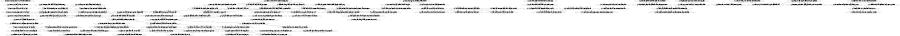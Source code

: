 digraph unix {
    size="6,6";
    "(2,9):memo, thx, morning, tomorrow, hrc, holbrooke, statement, hour" -> "(3,18):tomorrow, pm, point, hrc, thing, work, thx, house";
    "(2,21):obama, job, clinton, aide, iran, position, campaign, policy" -> "(3,13):clinton, trip, obama, clinton's, question, palestinians, world, president";
    "(2,21):obama, job, clinton, aide, iran, position, campaign, policy" -> "(3,19):obama, craig, president, white_house, official, campaign, obama's, policy";
    "(3,13):clinton, trip, obama, clinton's, question, palestinians, world, president" -> "(4,25):woman, clinton, world, life, friend, it's, hillary, work";
    "(3,15):world, nation, power, speech, challenge, america, strategy, ally" -> "(4,7):states, usaid, development, process, u_s, program, effort, world";
    "(3,17):law, africa, india, kenya, idea, friday, trip, recipient" -> "(4,25):woman, clinton, world, life, friend, it's, hillary, work";
    "(3,18):tomorrow, pm, point, hrc, thing, work, thx, house" -> "(4,8):tomorrow, point, draft, thx, dos, idea, work, qddr";
    "(3,19):obama, craig, president, white_house, official, campaign, obama's, policy" -> "(4,1):obama, beck, stupak, bill, movement, reform, skousen, group";
    "(3,19):obama, craig, president, white_house, official, campaign, obama's, policy" -> "(4,26):obama, president, politics, white_house, democrats, percent, wall_street, congress";
    "(3,23):u_s, development, states, official, aid, agency, assistance, energy" -> "(4,7):states, usaid, development, process, u_s, program, effort, world";
    "(3,24):afghanistan, strategy, obama, meyer, britain, troop, washington, war" -> "(4,1):obama, beck, stupak, bill, movement, reform, skousen, group";
    "(3,24):afghanistan, strategy, obama, meyer, britain, troop, washington, war" -> "(4,13):taliban, afghanistan, mr_karzai, karzai, official, pakistan, u_s, president_karzai";
    "(4,1):obama, beck, stupak, bill, movement, reform, skousen, group" -> "(5,16):obama, beck, movement, death, group, palin, skousen, president";
    "(4,1):obama, beck, stupak, bill, movement, reform, skousen, group" -> "(5,27):axelrod, obama, washington, campaign, president, white_house, it's, republicans";
    "(4,3):report, statement, gul, states, week, region, assassination, release" -> "(5,11):yesterday, rch, report, memo, week, briefing, treaty, president_karzai";
    "(4,7):states, usaid, development, process, u_s, program, effort, world" -> "(5,20):strategy, agency, effort, development, fund, usaid, program, diplomacy";
    "(4,7):states, usaid, development, process, u_s, program, effort, world" -> "(5,11):yesterday, rch, report, memo, week, briefing, treaty, president_karzai";
    "(4,8):tomorrow, point, draft, thx, dos, idea, work, qddr" -> "(5,4):tomorrow, thx, morning, speech, point, dos, huma, cheryl";
    "(4,13):taliban, afghanistan, mr_karzai, karzai, official, pakistan, u_s, president_karzai" -> "(5,23):afghanistan, iran, war, force, official, u_s, support, role";
    "(4,14):war, afghanistan, base, diplomacy, states, republicans, u_s, area" -> "(5,23):afghanistan, iran, war, force, official, u_s, support, role";
    "(4,22):dollar, charles, group, americans, koch, industries, prosperity, foundation" -> "(5,16):obama, beck, movement, death, group, palin, skousen, president";
    "(4,25):woman, clinton, world, life, friend, it's, hillary, work" -> "(5,28):question, story, staff, friend, person, reporter, statement, family";
    "(4,25):woman, clinton, world, life, friend, it's, hillary, work" -> "(5,0):woman, afghanistan, work, program, haiti, child, men, world";
    "(4,26):obama, president, politics, white_house, democrats, percent, wall_street, congress" -> "(5,27):axelrod, obama, washington, campaign, president, white_house, it's, republicans";
    "(5,0):woman, afghanistan, work, program, haiti, child, men, world" -> "(6,18):woman, clinton, world, iran, nation, election, brazil, sanction";
    "(5,4):tomorrow, thx, morning, speech, point, dos, huma, cheryl" -> "(6,4):team, statement, question, yesterday, dos, jack, point, support";
    "(5,4):tomorrow, thx, morning, speech, point, dos, huma, cheryl" -> "(6,25):tomorrow, morning, fyi, sheet, cheryl, letter, jake, thx";
    "(5,9):campaign, official, letter, europe, psa, attack, number, deal" -> "(6,14):school, number, problem, university, education, choice, economy, part";
    "(5,11):yesterday, rch, report, memo, week, briefing, treaty, president_karzai" -> "(6,4):team, statement, question, yesterday, dos, jack, point, support";
    "(5,11):yesterday, rch, report, memo, week, briefing, treaty, president_karzai" -> "(6,14):school, number, problem, university, education, choice, economy, part";
    "(5,16):obama, beck, movement, death, group, palin, skousen, president" -> "(6,21):obama, president, clinton, aide, washington, thing, white_house, administration";
    "(5,20):strategy, agency, effort, development, fund, usaid, program, diplomacy" -> "(6,28):mexico, violence, initiative, support, program, group, u_s, states";
    "(5,23):afghanistan, iran, war, force, official, u_s, support, role" -> "(6,5):mcchrystal, afghanistan, petraeus, war, official, force, troop, karzai";
    "(5,23):afghanistan, iran, war, force, official, u_s, support, role" -> "(6,27):group, iran, official, report, border, attack, iraq, officer";
    "(5,25):freedom, clinton, speech, internet, china, job, technology, world" -> "(6,11):china, world, power, policy, public_diplomacy, region, states, relationship";
    "(5,27):axelrod, obama, washington, campaign, president, white_house, it's, republicans" -> "(6,21):obama, president, clinton, aide, washington, thing, white_house, administration";
    "(5,28):question, story, staff, friend, person, reporter, statement, family" -> "(6,3):talk, visit, effort, official, conference, idea, dinner, president";
    "(6,3):talk, visit, effort, official, conference, idea, dinner, president" -> "(7,5):haiti, trip, week, assistance, conference, rich, effort, team";
    "(6,4):team, statement, question, yesterday, dos, jack, point, support" -> "(7,5):haiti, trip, week, assistance, conference, rich, effort, team";
    "(6,4):team, statement, question, yesterday, dos, jack, point, support" -> "(7,23):tomorrow, dos, fyi, classified, jake, point, thx, b_b";
    "(6,11):china, world, power, policy, public_diplomacy, region, states, relationship" -> "(7,12):world, effort, nation, thing, usaid, position, director, power";
    "(6,14):school, number, problem, university, education, choice, economy, part" -> "(7,21):report, policy, case, program, area, authority, department, congress";
    "(6,21):obama, president, clinton, aide, washington, thing, white_house, administration" -> "(7,20):wilders, palin, strategy, hussain, city, member, donor, murdoch";
    "(6,25):tomorrow, morning, fyi, sheet, cheryl, letter, jake, thx" -> "(7,23):tomorrow, dos, fyi, classified, jake, point, thx, b_b";
    "(6,27):group, iran, official, report, border, attack, iraq, officer" -> "(7,21):report, policy, case, program, area, authority, department, congress";
    "(7,5):haiti, trip, week, assistance, conference, rich, effort, team" -> "(8,5):program, assistance, child, haiti, food, farmer, crisis, organization";
    "(7,12):world, effort, nation, thing, usaid, position, director, power" -> "(8,3):effort, speech, power, world, part, group, problem, leader";
    "(7,21):report, policy, case, program, area, authority, department, congress" -> "(8,5):program, assistance, child, haiti, food, farmer, crisis, organization";
    "(7,21):report, policy, case, program, area, authority, department, congress" -> "(8,3):effort, speech, power, world, part, group, problem, leader";
    "(7,23):tomorrow, dos, fyi, classified, jake, point, thx, b_b" -> "(8,8):unclassified, tomorrow, dos, department, point, morning, sbu, classified";
    "(8,3):effort, speech, power, world, part, group, problem, leader" -> "(9,25):egypt, place, action, future, freedom, states, world, diplomacy";
    "(8,3):effort, speech, power, world, part, group, problem, leader" -> "(9,0):woman, technology, part, program, access, university, it's, president";
    "(8,5):program, assistance, child, haiti, food, farmer, crisis, organization" -> "(9,0):woman, technology, part, program, access, university, it's, president";
    "(8,5):program, assistance, child, haiti, food, farmer, crisis, organization" -> "(9,20):cooperation, china, effort, states, development, report, american, agreement";
    "(8,7):congress, president, states, group, clinton, leader, activist, member" -> "(9,17):holbrooke, clinton, obama, peace, state_department, policy, white_house, afghanistan";
    "(8,8):unclassified, tomorrow, dos, department, point, morning, sbu, classified" -> "(9,4):tomorrow, fyi, morning, event, point, visit, letter, team";
    "(9,0):woman, technology, part, program, access, university, it's, president" -> "(10,17):program, event, medium, partnership, student, embassy, june, opportunity";
    "(9,0):woman, technology, part, program, access, university, it's, president" -> "(10,13):program, percent, food, effort, aid, dollar, foreign_aid, cut";
    "(9,4):tomorrow, fyi, morning, event, point, visit, letter, team" -> "(10,9):dos, unclassified, classified, sbu, tomorrow, info, declassify, jake";
    "(9,4):tomorrow, fyi, morning, event, point, visit, letter, team" -> "(10,18):cheryl, haiti, message, tom, pls, member, board, cdm";
    "(9,6):richardson, case, usaid, gross, shah, world, partner, release" -> "(10,13):program, percent, food, effort, aid, dollar, foreign_aid, cut";
    "(9,6):richardson, case, usaid, gross, shah, world, partner, release" -> "(10,27):pakistan, sudan, action, case, relation, visit, cuba, policy";
    "(9,17):holbrooke, clinton, obama, peace, state_department, policy, white_house, afghanistan" -> "(10,15):clinton, u_s, speech, leader, idea, world, job, obama";
    "(9,17):holbrooke, clinton, obama, peace, state_department, policy, white_house, afghanistan" -> "(10,26):obama, white_house, malta, president, job, administration, gips, post";
    "(9,19):department, conference, staff, bureau, session, partner, opportunity, discussion" -> "(10,18):cheryl, haiti, message, tom, pls, member, board, cdm";
    "(9,20):cooperation, china, effort, states, development, report, american, agreement" -> "(10,15):clinton, u_s, speech, leader, idea, world, job, obama";
    "(9,20):cooperation, china, effort, states, development, report, american, agreement" -> "(10,27):pakistan, sudan, action, case, relation, visit, cuba, policy";
    "(9,25):egypt, place, action, future, freedom, states, world, diplomacy" -> "(10,12):position, israel, region, relationship, united_states, world, principle, law";
    "(10,9):dos, unclassified, classified, sbu, tomorrow, info, declassify, jake" -> "(11,6):unclassified, dos, tomorrow, department, point, fyi, sbu, classified";
    "(10,13):program, percent, food, effort, aid, dollar, foreign_aid, cut" -> "(11,7):china, united_states, market, economy, world, u_s, system, project";
    "(10,13):program, percent, food, effort, aid, dollar, foreign_aid, cut" -> "(11,28):aid, assistance, border, usaid, report, home, agency, thx";
    "(10,15):clinton, u_s, speech, leader, idea, world, job, obama" -> "(11,18):china, region, india, president, clinton, asia, leader, interest";
    "(10,17):program, event, medium, partnership, student, embassy, june, opportunity" -> "(11,16):event, week, case, letter, effort, thing, it's, trip";
    "(10,18):cheryl, haiti, message, tom, pls, member, board, cdm" -> "(11,10):president, mexico, team, friend, statement, message, world, decision";
    "(10,22):network, internet, technology, project, system, world, state_department, voice" -> "(11,7):china, united_states, market, economy, world, u_s, system, project";
    "(10,26):obama, white_house, malta, president, job, administration, gips, post" -> "(11,10):president, mexico, team, friend, statement, message, world, decision";
    "(10,27):pakistan, sudan, action, case, relation, visit, cuba, policy" -> "(11,16):event, week, case, letter, effort, thing, it's, trip";
    "(8,22):libya, source, egypt, lnc, rebel, effort, qaddafi, individual" -> "(9,11):source, rebel, sarkozy, libya, operation, individual, levy, flight";
    "(8,22):libya, source, egypt, lnc, rebel, effort, qaddafi, individual" -> "(9,12):libya, ntc, support, tripoli, source, qadhafi, agreement, france";
    "(9,12):libya, ntc, support, tripoli, source, qadhafi, agreement, france" -> "(10,28):qaddafi, jalil, ntc, source, libya, tripoli, tarhouni, force";
    "(10,7):libya, qaddafi, benghazi, force, violence, tripoli, gaddafi, libyans" -> "(11,2):qaddafi, rebel, source, libya, benghazi, force, attack, tripoli";
    "(10,7):libya, qaddafi, benghazi, force, violence, tripoli, gaddafi, libyans" -> "(11,11):libya, qaddafi, zone, march, bahrain, rebel, paris, leader";
    "(10,24):clinton, libya, intervention, official, march, campaign, zone, rebel" -> "(11,11):libya, qaddafi, zone, march, bahrain, rebel, paris, leader";
    "(10,28):qaddafi, jalil, ntc, source, libya, tripoli, tarhouni, force" -> "(11,26):jalil, minister, tarhouni, ntc, belhaj, revolution, libya, member";
    "(10,28):qaddafi, jalil, ntc, source, libya, tripoli, tarhouni, force" -> "(11,2):qaddafi, rebel, source, libya, benghazi, force, attack, tripoli";
    "(8,0):syria, bashar, regime, assad, league, damascus, violence, group" -> "(9,22):syria, israel, mr_assad, reform, hamas, power, lebanon, protester";
    "(9,10):woman, economy, clinton, child, sergewa, women, family, nation" -> "(10,2):woman, abortion, life, child, men, movement, mother, islam";
    "(9,22):syria, israel, mr_assad, reform, hamas, power, lebanon, protester" -> "(10,11):syria, regime, bashar, assad, united_states, lebanon, power, iran";
    "(10,2):woman, abortion, life, child, men, movement, mother, islam" -> "(11,19):woman, clinton, program, speech, percent, women's_right, conference, women";
    "(10,11):syria, regime, bashar, assad, united_states, lebanon, power, iran" -> "(11,12):syria, israel, saleh, arab_league, iran, plan, group, resolution";
    "(10,23):woman, iran, hillary, human_right, arabia, turkey, campaign, man" -> "(11,12):syria, israel, saleh, arab_league, iran, plan, group, resolution";
    "(10,23):woman, iran, hillary, human_right, arabia, turkey, campaign, man" -> "(11,19):woman, clinton, program, speech, percent, women's_right, conference, women";
    "(4,15):israel, talk, negotiation, palestinians, peace, side, u_s, settlement" -> "(5,1):israel, netanyahu, peace, states, palestinians, arabs, peace_process, interest";
    "(4,24):campaign, center, group, mosque, muslims, activist, city, geller" -> "(5,17):israel, group, student, zionism, jews, university, foundation, leader";
    "(5,1):israel, netanyahu, peace, states, palestinians, arabs, peace_process, interest" -> "(6,29):israel, gaza, palestinians, netanyahu, negotiation, israelis, settlement, party";
    "(5,17):israel, group, student, zionism, jews, university, foundation, leader" -> "(6,29):israel, gaza, palestinians, netanyahu, negotiation, israelis, settlement, party";
    "(6,29):israel, gaza, palestinians, netanyahu, negotiation, israelis, settlement, party" -> "(7,3):israel, netanyahu, negotiation, palestinians, jerusalem, settlement, peace, united_states";
    "(0,11):woman, iran, family, world, week, states, sexual_violence, reason" -> "(1,3):yohannes, team, we've, director, lot, family, interest, opportunity";
    "(0,11):woman, iran, family, world, week, states, sexual_violence, reason" -> "(1,12):woman, group, work, westerwelle, fund, program, afghanistan, idea";
    "(0,28):strategy, u_s, effort, program, official, priority, role, conference" -> "(1,6):development, program, effort, capacity, partnership, world, resource, education";
    "(0,28):strategy, u_s, effort, program, official, priority, role, conference" -> "(1,12):woman, group, work, westerwelle, fund, program, afghanistan, idea";
    "(4,12):official, claim, station, work, result, baghdad, center, material" -> "(5,29):sbu, information, message, incident, ustda, update, fyi, project";
    "(4,12):official, claim, station, work, result, baghdad, center, material" -> "(5,19):official, interview, haiti, department, sunday, report, trip, medium";
    "(5,19):official, interview, haiti, department, sunday, report, trip, medium" -> "(6,19):message, letter, work, ny, information, event, mtg, court";
    "(5,29):sbu, information, message, incident, ustda, update, fyi, project" -> "(6,19):message, letter, work, ny, information, event, mtg, court";
    "(6,19):message, letter, work, ny, information, event, mtg, court" -> "(7,27):family, husband, charg, case, murder, investigation, work, effort";
}
